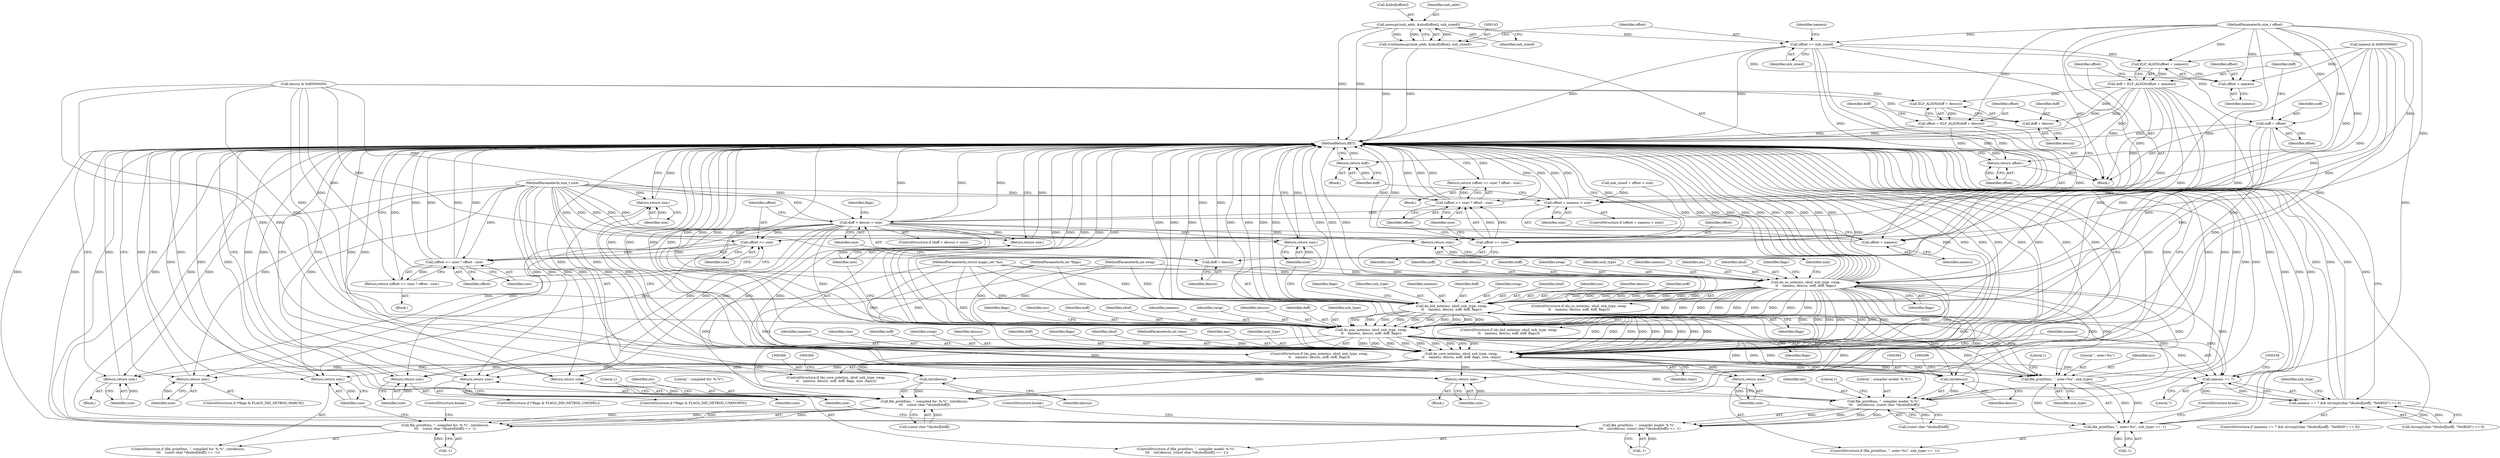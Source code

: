 digraph "1_file_65437cee25199dbd385fb35901bc0011e164276c@API" {
"1000144" [label="(Call,memcpy(xnh_addr, &nbuf[offset], xnh_sizeof))"];
"1000142" [label="(Call,(void)memcpy(xnh_addr, &nbuf[offset], xnh_sizeof))"];
"1000151" [label="(Call,offset += xnh_sizeof)"];
"1000171" [label="(Call,offset >= size)"];
"1000170" [label="(Call,(offset >= size) ? offset : size)"];
"1000169" [label="(Return,return (offset >= size) ? offset : size;)"];
"1000206" [label="(Call,noff = offset)"];
"1000253" [label="(Call,do_os_note(ms, nbuf, xnh_type, swap,\n\t\t    namesz, descsz, noff, doff, flags))"];
"1000274" [label="(Call,do_bid_note(ms, nbuf, xnh_type, swap,\n\t\t    namesz, descsz, noff, doff, flags))"];
"1000295" [label="(Call,do_pax_note(ms, nbuf, xnh_type, swap,\n\t\t    namesz, descsz, noff, doff, flags))"];
"1000316" [label="(Call,do_core_note(ms, nbuf, xnh_type, swap,\n\t\t    namesz, descsz, noff, doff, flags, size, clazz))"];
"1000328" [label="(Return,return size;)"];
"1000332" [label="(Call,namesz == 7)"];
"1000331" [label="(Call,namesz == 7 && strcmp((char *)&nbuf[noff], \"NetBSD\") == 0)"];
"1000350" [label="(Return,return size;)"];
"1000358" [label="(Return,return size;)"];
"1000362" [label="(Call,file_printf(ms, \", compiled for: %.*s\", (int)descsz,\n\t\t\t    (const char *)&nbuf[doff]))"];
"1000361" [label="(Call,file_printf(ms, \", compiled for: %.*s\", (int)descsz,\n\t\t\t    (const char *)&nbuf[doff]) == -1)"];
"1000365" [label="(Call,(int)descsz)"];
"1000376" [label="(Return,return size;)"];
"1000385" [label="(Return,return size;)"];
"1000389" [label="(Call,file_printf(ms, \", compiler model: %.*s\",\n \t\t\t    (int)descsz, (const char *)&nbuf[doff]))"];
"1000388" [label="(Call,file_printf(ms, \", compiler model: %.*s\",\n \t\t\t    (int)descsz, (const char *)&nbuf[doff]) == -1)"];
"1000392" [label="(Call,(int)descsz)"];
"1000403" [label="(Return,return size;)"];
"1000412" [label="(Return,return size;)"];
"1000416" [label="(Call,file_printf(ms, \", note=%u\", xnh_type))"];
"1000415" [label="(Call,file_printf(ms, \", note=%u\", xnh_type) == -1)"];
"1000422" [label="(Return,return size;)"];
"1000425" [label="(Return,return size;)"];
"1000211" [label="(Call,ELF_ALIGN(offset + namesz))"];
"1000209" [label="(Call,doff = ELF_ALIGN(offset + namesz))"];
"1000222" [label="(Return,return doff;)"];
"1000226" [label="(Call,ELF_ALIGN(doff + descsz))"];
"1000224" [label="(Call,offset = ELF_ALIGN(doff + descsz))"];
"1000239" [label="(Call,offset >= size)"];
"1000238" [label="(Call,(offset >= size) ? offset : size)"];
"1000237" [label="(Return,return (offset >= size) ? offset : size;)"];
"1000427" [label="(Return,return offset;)"];
"1000227" [label="(Call,doff + descsz)"];
"1000231" [label="(Call,doff + descsz > size)"];
"1000263" [label="(Return,return size;)"];
"1000284" [label="(Return,return size;)"];
"1000305" [label="(Return,return size;)"];
"1000232" [label="(Call,doff + descsz)"];
"1000212" [label="(Call,offset + namesz)"];
"1000216" [label="(Call,offset + namesz > size)"];
"1000217" [label="(Call,offset + namesz)"];
"1000219" [label="(Identifier,namesz)"];
"1000321" [label="(Identifier,namesz)"];
"1000221" [label="(Block,)"];
"1000248" [label="(Identifier,flags)"];
"1000242" [label="(Identifier,offset)"];
"1000168" [label="(Block,)"];
"1000218" [label="(Identifier,offset)"];
"1000214" [label="(Identifier,namesz)"];
"1000377" [label="(Identifier,size)"];
"1000112" [label="(MethodParameterIn,int *flags)"];
"1000107" [label="(MethodParameterIn,size_t offset)"];
"1000263" [label="(Return,return size;)"];
"1000304" [label="(Identifier,flags)"];
"1000262" [label="(Identifier,flags)"];
"1000217" [label="(Call,offset + namesz)"];
"1000380" [label="(ControlStructure,if (*flags & FLAGS_DID_NETBSD_CMODEL))"];
"1000192" [label="(Call,descsz & 0x80000000)"];
"1000290" [label="(Identifier,flags)"];
"1000424" [label="(ControlStructure,break;)"];
"1000374" [label="(Call,-1)"];
"1000169" [label="(Return,return (offset >= size) ? offset : size;)"];
"1000170" [label="(Call,(offset >= size) ? offset : size)"];
"1000277" [label="(Identifier,xnh_type)"];
"1000331" [label="(Call,namesz == 7 && strcmp((char *)&nbuf[noff], \"NetBSD\") == 0)"];
"1000311" [label="(Identifier,flags)"];
"1000428" [label="(Identifier,offset)"];
"1000351" [label="(Identifier,size)"];
"1000326" [label="(Identifier,size)"];
"1000238" [label="(Call,(offset >= size) ? offset : size)"];
"1000209" [label="(Call,doff = ELF_ALIGN(offset + namesz))"];
"1000323" [label="(Identifier,noff)"];
"1000407" [label="(ControlStructure,if (*flags & FLAGS_DID_NETBSD_UNKNOWN))"];
"1000296" [label="(Identifier,ms)"];
"1000429" [label="(MethodReturn,RET)"];
"1000132" [label="(Call,xnh_sizeof + offset > size)"];
"1000252" [label="(ControlStructure,if (do_os_note(ms, nbuf, xnh_type, swap,\n\t\t    namesz, descsz, noff, doff, flags)))"];
"1000415" [label="(Call,file_printf(ms, \", note=%u\", xnh_type) == -1)"];
"1000353" [label="(ControlStructure,if (*flags & FLAGS_DID_NETBSD_MARCH))"];
"1000260" [label="(Identifier,noff)"];
"1000234" [label="(Identifier,descsz)"];
"1000362" [label="(Call,file_printf(ms, \", compiled for: %.*s\", (int)descsz,\n\t\t\t    (const char *)&nbuf[doff]))"];
"1000414" [label="(ControlStructure,if (file_printf(ms, \", note=%u\", xnh_type) == -1))"];
"1000320" [label="(Identifier,swap)"];
"1000226" [label="(Call,ELF_ALIGN(doff + descsz))"];
"1000284" [label="(Return,return size;)"];
"1000315" [label="(ControlStructure,if (do_core_note(ms, nbuf, xnh_type, swap,\n\t\t    namesz, descsz, noff, doff, flags, size, clazz)))"];
"1000395" [label="(Call,(const char *)&nbuf[doff])"];
"1000177" [label="(Call,namesz & 0x80000000)"];
"1000212" [label="(Call,offset + namesz)"];
"1000322" [label="(Identifier,descsz)"];
"1000146" [label="(Call,&nbuf[offset])"];
"1000294" [label="(ControlStructure,if (do_pax_note(ms, nbuf, xnh_type, swap,\n\t\t    namesz, descsz, noff, doff, flags)))"];
"1000259" [label="(Identifier,descsz)"];
"1000208" [label="(Identifier,offset)"];
"1000412" [label="(Return,return size;)"];
"1000401" [label="(Call,-1)"];
"1000220" [label="(Identifier,size)"];
"1000330" [label="(ControlStructure,if (namesz == 7 && strcmp((char *)&nbuf[noff], \"NetBSD\") == 0))"];
"1000237" [label="(Return,return (offset >= size) ? offset : size;)"];
"1000261" [label="(Identifier,doff)"];
"1000155" [label="(Identifier,namesz)"];
"1000394" [label="(Identifier,descsz)"];
"1000240" [label="(Identifier,offset)"];
"1000171" [label="(Call,offset >= size)"];
"1000403" [label="(Return,return size;)"];
"1000172" [label="(Identifier,offset)"];
"1000279" [label="(Identifier,namesz)"];
"1000241" [label="(Identifier,size)"];
"1000332" [label="(Call,namesz == 7)"];
"1000282" [label="(Identifier,doff)"];
"1000207" [label="(Identifier,noff)"];
"1000348" [label="(Block,)"];
"1000405" [label="(ControlStructure,break;)"];
"1000361" [label="(Call,file_printf(ms, \", compiled for: %.*s\", (int)descsz,\n\t\t\t    (const char *)&nbuf[doff]) == -1)"];
"1000264" [label="(Identifier,size)"];
"1000114" [label="(Block,)"];
"1000257" [label="(Identifier,swap)"];
"1000256" [label="(Identifier,xnh_type)"];
"1000386" [label="(Identifier,size)"];
"1000224" [label="(Call,offset = ELF_ALIGN(doff + descsz))"];
"1000295" [label="(Call,do_pax_note(ms, nbuf, xnh_type, swap,\n\t\t    namesz, descsz, noff, doff, flags))"];
"1000425" [label="(Return,return size;)"];
"1000302" [label="(Identifier,noff)"];
"1000297" [label="(Identifier,nbuf)"];
"1000390" [label="(Identifier,ms)"];
"1000402" [label="(Literal,1)"];
"1000365" [label="(Call,(int)descsz)"];
"1000327" [label="(Identifier,clazz)"];
"1000391" [label="(Literal,\", compiler model: %.*s\")"];
"1000300" [label="(Identifier,namesz)"];
"1000359" [label="(Identifier,size)"];
"1000389" [label="(Call,file_printf(ms, \", compiler model: %.*s\",\n \t\t\t    (int)descsz, (const char *)&nbuf[doff]))"];
"1000110" [label="(MethodParameterIn,int swap)"];
"1000206" [label="(Call,noff = offset)"];
"1000210" [label="(Identifier,doff)"];
"1000426" [label="(Identifier,size)"];
"1000239" [label="(Call,offset >= size)"];
"1000278" [label="(Identifier,swap)"];
"1000142" [label="(Call,(void)memcpy(xnh_addr, &nbuf[offset], xnh_sizeof))"];
"1000299" [label="(Identifier,swap)"];
"1000416" [label="(Call,file_printf(ms, \", note=%u\", xnh_type))"];
"1000335" [label="(Call,strcmp((char *)&nbuf[noff], \"NetBSD\") == 0)"];
"1000329" [label="(Identifier,size)"];
"1000305" [label="(Return,return size;)"];
"1000345" [label="(Block,)"];
"1000258" [label="(Identifier,namesz)"];
"1000324" [label="(Identifier,doff)"];
"1000301" [label="(Identifier,descsz)"];
"1000153" [label="(Identifier,xnh_sizeof)"];
"1000150" [label="(Identifier,xnh_sizeof)"];
"1000151" [label="(Call,offset += xnh_sizeof)"];
"1000276" [label="(Identifier,nbuf)"];
"1000108" [label="(MethodParameterIn,size_t size)"];
"1000228" [label="(Identifier,doff)"];
"1000325" [label="(Identifier,flags)"];
"1000318" [label="(Identifier,nbuf)"];
"1000227" [label="(Call,doff + descsz)"];
"1000375" [label="(Literal,1)"];
"1000243" [label="(Identifier,size)"];
"1000404" [label="(Identifier,size)"];
"1000419" [label="(Identifier,xnh_type)"];
"1000273" [label="(ControlStructure,if (do_bid_note(ms, nbuf, xnh_type, swap,\n\t\t    namesz, descsz, noff, doff, flags)))"];
"1000422" [label="(Return,return size;)"];
"1000275" [label="(Identifier,ms)"];
"1000231" [label="(Call,doff + descsz > size)"];
"1000236" [label="(Block,)"];
"1000174" [label="(Identifier,offset)"];
"1000316" [label="(Call,do_core_note(ms, nbuf, xnh_type, swap,\n\t\t    namesz, descsz, noff, doff, flags, size, clazz))"];
"1000223" [label="(Identifier,doff)"];
"1000215" [label="(ControlStructure,if (offset + namesz > size))"];
"1000109" [label="(MethodParameterIn,int clazz)"];
"1000225" [label="(Identifier,offset)"];
"1000317" [label="(Identifier,ms)"];
"1000363" [label="(Identifier,ms)"];
"1000145" [label="(Identifier,xnh_addr)"];
"1000222" [label="(Return,return doff;)"];
"1000420" [label="(Call,-1)"];
"1000368" [label="(Call,(const char *)&nbuf[doff])"];
"1000280" [label="(Identifier,descsz)"];
"1000360" [label="(ControlStructure,if (file_printf(ms, \", compiled for: %.*s\", (int)descsz,\n\t\t\t    (const char *)&nbuf[doff]) == -1))"];
"1000235" [label="(Identifier,size)"];
"1000306" [label="(Identifier,size)"];
"1000211" [label="(Call,ELF_ALIGN(offset + namesz))"];
"1000175" [label="(Identifier,size)"];
"1000418" [label="(Literal,\", note=%u\")"];
"1000347" [label="(Identifier,xnh_type)"];
"1000387" [label="(ControlStructure,if (file_printf(ms, \", compiler model: %.*s\",\n \t\t\t    (int)descsz, (const char *)&nbuf[doff]) == -1))"];
"1000413" [label="(Identifier,size)"];
"1000144" [label="(Call,memcpy(xnh_addr, &nbuf[offset], xnh_sizeof))"];
"1000233" [label="(Identifier,doff)"];
"1000173" [label="(Identifier,size)"];
"1000105" [label="(MethodParameterIn,struct magic_set *ms)"];
"1000230" [label="(ControlStructure,if (doff + descsz > size))"];
"1000229" [label="(Identifier,descsz)"];
"1000213" [label="(Identifier,offset)"];
"1000385" [label="(Return,return size;)"];
"1000285" [label="(Identifier,size)"];
"1000367" [label="(Identifier,descsz)"];
"1000232" [label="(Call,doff + descsz)"];
"1000254" [label="(Identifier,ms)"];
"1000216" [label="(Call,offset + namesz > size)"];
"1000253" [label="(Call,do_os_note(ms, nbuf, xnh_type, swap,\n\t\t    namesz, descsz, noff, doff, flags))"];
"1000417" [label="(Identifier,ms)"];
"1000303" [label="(Identifier,doff)"];
"1000283" [label="(Identifier,flags)"];
"1000334" [label="(Literal,7)"];
"1000255" [label="(Identifier,nbuf)"];
"1000376" [label="(Return,return size;)"];
"1000333" [label="(Identifier,namesz)"];
"1000269" [label="(Identifier,flags)"];
"1000350" [label="(Return,return size;)"];
"1000274" [label="(Call,do_bid_note(ms, nbuf, xnh_type, swap,\n\t\t    namesz, descsz, noff, doff, flags))"];
"1000427" [label="(Return,return offset;)"];
"1000378" [label="(ControlStructure,break;)"];
"1000358" [label="(Return,return size;)"];
"1000423" [label="(Identifier,size)"];
"1000298" [label="(Identifier,xnh_type)"];
"1000281" [label="(Identifier,noff)"];
"1000392" [label="(Call,(int)descsz)"];
"1000421" [label="(Literal,1)"];
"1000152" [label="(Identifier,offset)"];
"1000328" [label="(Return,return size;)"];
"1000388" [label="(Call,file_printf(ms, \", compiler model: %.*s\",\n \t\t\t    (int)descsz, (const char *)&nbuf[doff]) == -1)"];
"1000364" [label="(Literal,\", compiled for: %.*s\")"];
"1000319" [label="(Identifier,xnh_type)"];
"1000144" -> "1000142"  [label="AST: "];
"1000144" -> "1000150"  [label="CFG: "];
"1000145" -> "1000144"  [label="AST: "];
"1000146" -> "1000144"  [label="AST: "];
"1000150" -> "1000144"  [label="AST: "];
"1000142" -> "1000144"  [label="CFG: "];
"1000144" -> "1000429"  [label="DDG: "];
"1000144" -> "1000429"  [label="DDG: "];
"1000144" -> "1000142"  [label="DDG: "];
"1000144" -> "1000142"  [label="DDG: "];
"1000144" -> "1000142"  [label="DDG: "];
"1000144" -> "1000151"  [label="DDG: "];
"1000142" -> "1000114"  [label="AST: "];
"1000143" -> "1000142"  [label="AST: "];
"1000152" -> "1000142"  [label="CFG: "];
"1000142" -> "1000429"  [label="DDG: "];
"1000142" -> "1000429"  [label="DDG: "];
"1000151" -> "1000114"  [label="AST: "];
"1000151" -> "1000153"  [label="CFG: "];
"1000152" -> "1000151"  [label="AST: "];
"1000153" -> "1000151"  [label="AST: "];
"1000155" -> "1000151"  [label="CFG: "];
"1000151" -> "1000429"  [label="DDG: "];
"1000151" -> "1000429"  [label="DDG: "];
"1000107" -> "1000151"  [label="DDG: "];
"1000151" -> "1000171"  [label="DDG: "];
"1000151" -> "1000206"  [label="DDG: "];
"1000151" -> "1000211"  [label="DDG: "];
"1000151" -> "1000212"  [label="DDG: "];
"1000151" -> "1000216"  [label="DDG: "];
"1000151" -> "1000217"  [label="DDG: "];
"1000171" -> "1000170"  [label="AST: "];
"1000171" -> "1000173"  [label="CFG: "];
"1000172" -> "1000171"  [label="AST: "];
"1000173" -> "1000171"  [label="AST: "];
"1000174" -> "1000171"  [label="CFG: "];
"1000175" -> "1000171"  [label="CFG: "];
"1000171" -> "1000170"  [label="DDG: "];
"1000171" -> "1000170"  [label="DDG: "];
"1000107" -> "1000171"  [label="DDG: "];
"1000132" -> "1000171"  [label="DDG: "];
"1000108" -> "1000171"  [label="DDG: "];
"1000170" -> "1000169"  [label="AST: "];
"1000170" -> "1000174"  [label="CFG: "];
"1000170" -> "1000175"  [label="CFG: "];
"1000174" -> "1000170"  [label="AST: "];
"1000175" -> "1000170"  [label="AST: "];
"1000169" -> "1000170"  [label="CFG: "];
"1000170" -> "1000429"  [label="DDG: "];
"1000170" -> "1000429"  [label="DDG: "];
"1000170" -> "1000429"  [label="DDG: "];
"1000170" -> "1000429"  [label="DDG: "];
"1000170" -> "1000169"  [label="DDG: "];
"1000107" -> "1000170"  [label="DDG: "];
"1000108" -> "1000170"  [label="DDG: "];
"1000169" -> "1000168"  [label="AST: "];
"1000429" -> "1000169"  [label="CFG: "];
"1000169" -> "1000429"  [label="DDG: "];
"1000206" -> "1000114"  [label="AST: "];
"1000206" -> "1000208"  [label="CFG: "];
"1000207" -> "1000206"  [label="AST: "];
"1000208" -> "1000206"  [label="AST: "];
"1000210" -> "1000206"  [label="CFG: "];
"1000206" -> "1000429"  [label="DDG: "];
"1000107" -> "1000206"  [label="DDG: "];
"1000206" -> "1000253"  [label="DDG: "];
"1000206" -> "1000274"  [label="DDG: "];
"1000206" -> "1000295"  [label="DDG: "];
"1000206" -> "1000316"  [label="DDG: "];
"1000253" -> "1000252"  [label="AST: "];
"1000253" -> "1000262"  [label="CFG: "];
"1000254" -> "1000253"  [label="AST: "];
"1000255" -> "1000253"  [label="AST: "];
"1000256" -> "1000253"  [label="AST: "];
"1000257" -> "1000253"  [label="AST: "];
"1000258" -> "1000253"  [label="AST: "];
"1000259" -> "1000253"  [label="AST: "];
"1000260" -> "1000253"  [label="AST: "];
"1000261" -> "1000253"  [label="AST: "];
"1000262" -> "1000253"  [label="AST: "];
"1000264" -> "1000253"  [label="CFG: "];
"1000269" -> "1000253"  [label="CFG: "];
"1000253" -> "1000429"  [label="DDG: "];
"1000253" -> "1000429"  [label="DDG: "];
"1000253" -> "1000429"  [label="DDG: "];
"1000253" -> "1000429"  [label="DDG: "];
"1000253" -> "1000429"  [label="DDG: "];
"1000253" -> "1000429"  [label="DDG: "];
"1000253" -> "1000429"  [label="DDG: "];
"1000253" -> "1000429"  [label="DDG: "];
"1000253" -> "1000429"  [label="DDG: "];
"1000253" -> "1000429"  [label="DDG: "];
"1000105" -> "1000253"  [label="DDG: "];
"1000110" -> "1000253"  [label="DDG: "];
"1000177" -> "1000253"  [label="DDG: "];
"1000192" -> "1000253"  [label="DDG: "];
"1000209" -> "1000253"  [label="DDG: "];
"1000112" -> "1000253"  [label="DDG: "];
"1000253" -> "1000274"  [label="DDG: "];
"1000253" -> "1000274"  [label="DDG: "];
"1000253" -> "1000274"  [label="DDG: "];
"1000253" -> "1000274"  [label="DDG: "];
"1000253" -> "1000274"  [label="DDG: "];
"1000253" -> "1000274"  [label="DDG: "];
"1000253" -> "1000274"  [label="DDG: "];
"1000253" -> "1000274"  [label="DDG: "];
"1000253" -> "1000274"  [label="DDG: "];
"1000253" -> "1000295"  [label="DDG: "];
"1000253" -> "1000295"  [label="DDG: "];
"1000253" -> "1000295"  [label="DDG: "];
"1000253" -> "1000295"  [label="DDG: "];
"1000253" -> "1000295"  [label="DDG: "];
"1000253" -> "1000295"  [label="DDG: "];
"1000253" -> "1000295"  [label="DDG: "];
"1000253" -> "1000295"  [label="DDG: "];
"1000253" -> "1000295"  [label="DDG: "];
"1000253" -> "1000316"  [label="DDG: "];
"1000253" -> "1000316"  [label="DDG: "];
"1000253" -> "1000316"  [label="DDG: "];
"1000253" -> "1000316"  [label="DDG: "];
"1000253" -> "1000316"  [label="DDG: "];
"1000253" -> "1000316"  [label="DDG: "];
"1000253" -> "1000316"  [label="DDG: "];
"1000253" -> "1000316"  [label="DDG: "];
"1000253" -> "1000316"  [label="DDG: "];
"1000253" -> "1000332"  [label="DDG: "];
"1000253" -> "1000362"  [label="DDG: "];
"1000253" -> "1000365"  [label="DDG: "];
"1000253" -> "1000389"  [label="DDG: "];
"1000253" -> "1000392"  [label="DDG: "];
"1000253" -> "1000416"  [label="DDG: "];
"1000253" -> "1000416"  [label="DDG: "];
"1000274" -> "1000273"  [label="AST: "];
"1000274" -> "1000283"  [label="CFG: "];
"1000275" -> "1000274"  [label="AST: "];
"1000276" -> "1000274"  [label="AST: "];
"1000277" -> "1000274"  [label="AST: "];
"1000278" -> "1000274"  [label="AST: "];
"1000279" -> "1000274"  [label="AST: "];
"1000280" -> "1000274"  [label="AST: "];
"1000281" -> "1000274"  [label="AST: "];
"1000282" -> "1000274"  [label="AST: "];
"1000283" -> "1000274"  [label="AST: "];
"1000285" -> "1000274"  [label="CFG: "];
"1000290" -> "1000274"  [label="CFG: "];
"1000274" -> "1000429"  [label="DDG: "];
"1000274" -> "1000429"  [label="DDG: "];
"1000274" -> "1000429"  [label="DDG: "];
"1000274" -> "1000429"  [label="DDG: "];
"1000274" -> "1000429"  [label="DDG: "];
"1000274" -> "1000429"  [label="DDG: "];
"1000274" -> "1000429"  [label="DDG: "];
"1000274" -> "1000429"  [label="DDG: "];
"1000274" -> "1000429"  [label="DDG: "];
"1000274" -> "1000429"  [label="DDG: "];
"1000105" -> "1000274"  [label="DDG: "];
"1000110" -> "1000274"  [label="DDG: "];
"1000177" -> "1000274"  [label="DDG: "];
"1000192" -> "1000274"  [label="DDG: "];
"1000209" -> "1000274"  [label="DDG: "];
"1000112" -> "1000274"  [label="DDG: "];
"1000274" -> "1000295"  [label="DDG: "];
"1000274" -> "1000295"  [label="DDG: "];
"1000274" -> "1000295"  [label="DDG: "];
"1000274" -> "1000295"  [label="DDG: "];
"1000274" -> "1000295"  [label="DDG: "];
"1000274" -> "1000295"  [label="DDG: "];
"1000274" -> "1000295"  [label="DDG: "];
"1000274" -> "1000295"  [label="DDG: "];
"1000274" -> "1000295"  [label="DDG: "];
"1000274" -> "1000316"  [label="DDG: "];
"1000274" -> "1000316"  [label="DDG: "];
"1000274" -> "1000316"  [label="DDG: "];
"1000274" -> "1000316"  [label="DDG: "];
"1000274" -> "1000316"  [label="DDG: "];
"1000274" -> "1000316"  [label="DDG: "];
"1000274" -> "1000316"  [label="DDG: "];
"1000274" -> "1000316"  [label="DDG: "];
"1000274" -> "1000316"  [label="DDG: "];
"1000274" -> "1000332"  [label="DDG: "];
"1000274" -> "1000362"  [label="DDG: "];
"1000274" -> "1000365"  [label="DDG: "];
"1000274" -> "1000389"  [label="DDG: "];
"1000274" -> "1000392"  [label="DDG: "];
"1000274" -> "1000416"  [label="DDG: "];
"1000274" -> "1000416"  [label="DDG: "];
"1000295" -> "1000294"  [label="AST: "];
"1000295" -> "1000304"  [label="CFG: "];
"1000296" -> "1000295"  [label="AST: "];
"1000297" -> "1000295"  [label="AST: "];
"1000298" -> "1000295"  [label="AST: "];
"1000299" -> "1000295"  [label="AST: "];
"1000300" -> "1000295"  [label="AST: "];
"1000301" -> "1000295"  [label="AST: "];
"1000302" -> "1000295"  [label="AST: "];
"1000303" -> "1000295"  [label="AST: "];
"1000304" -> "1000295"  [label="AST: "];
"1000306" -> "1000295"  [label="CFG: "];
"1000311" -> "1000295"  [label="CFG: "];
"1000295" -> "1000429"  [label="DDG: "];
"1000295" -> "1000429"  [label="DDG: "];
"1000295" -> "1000429"  [label="DDG: "];
"1000295" -> "1000429"  [label="DDG: "];
"1000295" -> "1000429"  [label="DDG: "];
"1000295" -> "1000429"  [label="DDG: "];
"1000295" -> "1000429"  [label="DDG: "];
"1000295" -> "1000429"  [label="DDG: "];
"1000295" -> "1000429"  [label="DDG: "];
"1000295" -> "1000429"  [label="DDG: "];
"1000105" -> "1000295"  [label="DDG: "];
"1000110" -> "1000295"  [label="DDG: "];
"1000177" -> "1000295"  [label="DDG: "];
"1000192" -> "1000295"  [label="DDG: "];
"1000209" -> "1000295"  [label="DDG: "];
"1000112" -> "1000295"  [label="DDG: "];
"1000295" -> "1000316"  [label="DDG: "];
"1000295" -> "1000316"  [label="DDG: "];
"1000295" -> "1000316"  [label="DDG: "];
"1000295" -> "1000316"  [label="DDG: "];
"1000295" -> "1000316"  [label="DDG: "];
"1000295" -> "1000316"  [label="DDG: "];
"1000295" -> "1000316"  [label="DDG: "];
"1000295" -> "1000316"  [label="DDG: "];
"1000295" -> "1000316"  [label="DDG: "];
"1000295" -> "1000332"  [label="DDG: "];
"1000295" -> "1000362"  [label="DDG: "];
"1000295" -> "1000365"  [label="DDG: "];
"1000295" -> "1000389"  [label="DDG: "];
"1000295" -> "1000392"  [label="DDG: "];
"1000295" -> "1000416"  [label="DDG: "];
"1000295" -> "1000416"  [label="DDG: "];
"1000316" -> "1000315"  [label="AST: "];
"1000316" -> "1000327"  [label="CFG: "];
"1000317" -> "1000316"  [label="AST: "];
"1000318" -> "1000316"  [label="AST: "];
"1000319" -> "1000316"  [label="AST: "];
"1000320" -> "1000316"  [label="AST: "];
"1000321" -> "1000316"  [label="AST: "];
"1000322" -> "1000316"  [label="AST: "];
"1000323" -> "1000316"  [label="AST: "];
"1000324" -> "1000316"  [label="AST: "];
"1000325" -> "1000316"  [label="AST: "];
"1000326" -> "1000316"  [label="AST: "];
"1000327" -> "1000316"  [label="AST: "];
"1000329" -> "1000316"  [label="CFG: "];
"1000333" -> "1000316"  [label="CFG: "];
"1000316" -> "1000429"  [label="DDG: "];
"1000316" -> "1000429"  [label="DDG: "];
"1000316" -> "1000429"  [label="DDG: "];
"1000316" -> "1000429"  [label="DDG: "];
"1000316" -> "1000429"  [label="DDG: "];
"1000316" -> "1000429"  [label="DDG: "];
"1000316" -> "1000429"  [label="DDG: "];
"1000316" -> "1000429"  [label="DDG: "];
"1000316" -> "1000429"  [label="DDG: "];
"1000316" -> "1000429"  [label="DDG: "];
"1000316" -> "1000429"  [label="DDG: "];
"1000316" -> "1000429"  [label="DDG: "];
"1000105" -> "1000316"  [label="DDG: "];
"1000110" -> "1000316"  [label="DDG: "];
"1000177" -> "1000316"  [label="DDG: "];
"1000192" -> "1000316"  [label="DDG: "];
"1000209" -> "1000316"  [label="DDG: "];
"1000112" -> "1000316"  [label="DDG: "];
"1000231" -> "1000316"  [label="DDG: "];
"1000108" -> "1000316"  [label="DDG: "];
"1000109" -> "1000316"  [label="DDG: "];
"1000316" -> "1000328"  [label="DDG: "];
"1000316" -> "1000332"  [label="DDG: "];
"1000316" -> "1000350"  [label="DDG: "];
"1000316" -> "1000358"  [label="DDG: "];
"1000316" -> "1000362"  [label="DDG: "];
"1000316" -> "1000365"  [label="DDG: "];
"1000316" -> "1000376"  [label="DDG: "];
"1000316" -> "1000385"  [label="DDG: "];
"1000316" -> "1000389"  [label="DDG: "];
"1000316" -> "1000392"  [label="DDG: "];
"1000316" -> "1000403"  [label="DDG: "];
"1000316" -> "1000412"  [label="DDG: "];
"1000316" -> "1000416"  [label="DDG: "];
"1000316" -> "1000416"  [label="DDG: "];
"1000316" -> "1000422"  [label="DDG: "];
"1000316" -> "1000425"  [label="DDG: "];
"1000328" -> "1000315"  [label="AST: "];
"1000328" -> "1000329"  [label="CFG: "];
"1000329" -> "1000328"  [label="AST: "];
"1000429" -> "1000328"  [label="CFG: "];
"1000328" -> "1000429"  [label="DDG: "];
"1000329" -> "1000328"  [label="DDG: "];
"1000108" -> "1000328"  [label="DDG: "];
"1000332" -> "1000331"  [label="AST: "];
"1000332" -> "1000334"  [label="CFG: "];
"1000333" -> "1000332"  [label="AST: "];
"1000334" -> "1000332"  [label="AST: "];
"1000338" -> "1000332"  [label="CFG: "];
"1000331" -> "1000332"  [label="CFG: "];
"1000332" -> "1000429"  [label="DDG: "];
"1000332" -> "1000331"  [label="DDG: "];
"1000332" -> "1000331"  [label="DDG: "];
"1000177" -> "1000332"  [label="DDG: "];
"1000331" -> "1000330"  [label="AST: "];
"1000331" -> "1000335"  [label="CFG: "];
"1000335" -> "1000331"  [label="AST: "];
"1000347" -> "1000331"  [label="CFG: "];
"1000428" -> "1000331"  [label="CFG: "];
"1000331" -> "1000429"  [label="DDG: "];
"1000331" -> "1000429"  [label="DDG: "];
"1000331" -> "1000429"  [label="DDG: "];
"1000335" -> "1000331"  [label="DDG: "];
"1000335" -> "1000331"  [label="DDG: "];
"1000350" -> "1000348"  [label="AST: "];
"1000350" -> "1000351"  [label="CFG: "];
"1000351" -> "1000350"  [label="AST: "];
"1000429" -> "1000350"  [label="CFG: "];
"1000350" -> "1000429"  [label="DDG: "];
"1000351" -> "1000350"  [label="DDG: "];
"1000231" -> "1000350"  [label="DDG: "];
"1000108" -> "1000350"  [label="DDG: "];
"1000358" -> "1000353"  [label="AST: "];
"1000358" -> "1000359"  [label="CFG: "];
"1000359" -> "1000358"  [label="AST: "];
"1000429" -> "1000358"  [label="CFG: "];
"1000358" -> "1000429"  [label="DDG: "];
"1000359" -> "1000358"  [label="DDG: "];
"1000231" -> "1000358"  [label="DDG: "];
"1000108" -> "1000358"  [label="DDG: "];
"1000362" -> "1000361"  [label="AST: "];
"1000362" -> "1000368"  [label="CFG: "];
"1000363" -> "1000362"  [label="AST: "];
"1000364" -> "1000362"  [label="AST: "];
"1000365" -> "1000362"  [label="AST: "];
"1000368" -> "1000362"  [label="AST: "];
"1000375" -> "1000362"  [label="CFG: "];
"1000362" -> "1000429"  [label="DDG: "];
"1000362" -> "1000429"  [label="DDG: "];
"1000362" -> "1000429"  [label="DDG: "];
"1000362" -> "1000361"  [label="DDG: "];
"1000362" -> "1000361"  [label="DDG: "];
"1000362" -> "1000361"  [label="DDG: "];
"1000362" -> "1000361"  [label="DDG: "];
"1000105" -> "1000362"  [label="DDG: "];
"1000365" -> "1000362"  [label="DDG: "];
"1000368" -> "1000362"  [label="DDG: "];
"1000361" -> "1000360"  [label="AST: "];
"1000361" -> "1000374"  [label="CFG: "];
"1000374" -> "1000361"  [label="AST: "];
"1000377" -> "1000361"  [label="CFG: "];
"1000378" -> "1000361"  [label="CFG: "];
"1000361" -> "1000429"  [label="DDG: "];
"1000361" -> "1000429"  [label="DDG: "];
"1000361" -> "1000429"  [label="DDG: "];
"1000374" -> "1000361"  [label="DDG: "];
"1000365" -> "1000367"  [label="CFG: "];
"1000366" -> "1000365"  [label="AST: "];
"1000367" -> "1000365"  [label="AST: "];
"1000369" -> "1000365"  [label="CFG: "];
"1000365" -> "1000429"  [label="DDG: "];
"1000192" -> "1000365"  [label="DDG: "];
"1000376" -> "1000360"  [label="AST: "];
"1000376" -> "1000377"  [label="CFG: "];
"1000377" -> "1000376"  [label="AST: "];
"1000429" -> "1000376"  [label="CFG: "];
"1000376" -> "1000429"  [label="DDG: "];
"1000377" -> "1000376"  [label="DDG: "];
"1000231" -> "1000376"  [label="DDG: "];
"1000108" -> "1000376"  [label="DDG: "];
"1000385" -> "1000380"  [label="AST: "];
"1000385" -> "1000386"  [label="CFG: "];
"1000386" -> "1000385"  [label="AST: "];
"1000429" -> "1000385"  [label="CFG: "];
"1000385" -> "1000429"  [label="DDG: "];
"1000386" -> "1000385"  [label="DDG: "];
"1000231" -> "1000385"  [label="DDG: "];
"1000108" -> "1000385"  [label="DDG: "];
"1000389" -> "1000388"  [label="AST: "];
"1000389" -> "1000395"  [label="CFG: "];
"1000390" -> "1000389"  [label="AST: "];
"1000391" -> "1000389"  [label="AST: "];
"1000392" -> "1000389"  [label="AST: "];
"1000395" -> "1000389"  [label="AST: "];
"1000402" -> "1000389"  [label="CFG: "];
"1000389" -> "1000429"  [label="DDG: "];
"1000389" -> "1000429"  [label="DDG: "];
"1000389" -> "1000429"  [label="DDG: "];
"1000389" -> "1000388"  [label="DDG: "];
"1000389" -> "1000388"  [label="DDG: "];
"1000389" -> "1000388"  [label="DDG: "];
"1000389" -> "1000388"  [label="DDG: "];
"1000105" -> "1000389"  [label="DDG: "];
"1000392" -> "1000389"  [label="DDG: "];
"1000395" -> "1000389"  [label="DDG: "];
"1000388" -> "1000387"  [label="AST: "];
"1000388" -> "1000401"  [label="CFG: "];
"1000401" -> "1000388"  [label="AST: "];
"1000404" -> "1000388"  [label="CFG: "];
"1000405" -> "1000388"  [label="CFG: "];
"1000388" -> "1000429"  [label="DDG: "];
"1000388" -> "1000429"  [label="DDG: "];
"1000388" -> "1000429"  [label="DDG: "];
"1000401" -> "1000388"  [label="DDG: "];
"1000392" -> "1000394"  [label="CFG: "];
"1000393" -> "1000392"  [label="AST: "];
"1000394" -> "1000392"  [label="AST: "];
"1000396" -> "1000392"  [label="CFG: "];
"1000392" -> "1000429"  [label="DDG: "];
"1000192" -> "1000392"  [label="DDG: "];
"1000403" -> "1000387"  [label="AST: "];
"1000403" -> "1000404"  [label="CFG: "];
"1000404" -> "1000403"  [label="AST: "];
"1000429" -> "1000403"  [label="CFG: "];
"1000403" -> "1000429"  [label="DDG: "];
"1000404" -> "1000403"  [label="DDG: "];
"1000231" -> "1000403"  [label="DDG: "];
"1000108" -> "1000403"  [label="DDG: "];
"1000412" -> "1000407"  [label="AST: "];
"1000412" -> "1000413"  [label="CFG: "];
"1000413" -> "1000412"  [label="AST: "];
"1000429" -> "1000412"  [label="CFG: "];
"1000412" -> "1000429"  [label="DDG: "];
"1000413" -> "1000412"  [label="DDG: "];
"1000231" -> "1000412"  [label="DDG: "];
"1000108" -> "1000412"  [label="DDG: "];
"1000416" -> "1000415"  [label="AST: "];
"1000416" -> "1000419"  [label="CFG: "];
"1000417" -> "1000416"  [label="AST: "];
"1000418" -> "1000416"  [label="AST: "];
"1000419" -> "1000416"  [label="AST: "];
"1000421" -> "1000416"  [label="CFG: "];
"1000416" -> "1000429"  [label="DDG: "];
"1000416" -> "1000429"  [label="DDG: "];
"1000416" -> "1000415"  [label="DDG: "];
"1000416" -> "1000415"  [label="DDG: "];
"1000416" -> "1000415"  [label="DDG: "];
"1000105" -> "1000416"  [label="DDG: "];
"1000415" -> "1000414"  [label="AST: "];
"1000415" -> "1000420"  [label="CFG: "];
"1000420" -> "1000415"  [label="AST: "];
"1000423" -> "1000415"  [label="CFG: "];
"1000424" -> "1000415"  [label="CFG: "];
"1000415" -> "1000429"  [label="DDG: "];
"1000415" -> "1000429"  [label="DDG: "];
"1000415" -> "1000429"  [label="DDG: "];
"1000420" -> "1000415"  [label="DDG: "];
"1000422" -> "1000414"  [label="AST: "];
"1000422" -> "1000423"  [label="CFG: "];
"1000423" -> "1000422"  [label="AST: "];
"1000429" -> "1000422"  [label="CFG: "];
"1000422" -> "1000429"  [label="DDG: "];
"1000423" -> "1000422"  [label="DDG: "];
"1000231" -> "1000422"  [label="DDG: "];
"1000108" -> "1000422"  [label="DDG: "];
"1000425" -> "1000345"  [label="AST: "];
"1000425" -> "1000426"  [label="CFG: "];
"1000426" -> "1000425"  [label="AST: "];
"1000429" -> "1000425"  [label="CFG: "];
"1000425" -> "1000429"  [label="DDG: "];
"1000426" -> "1000425"  [label="DDG: "];
"1000231" -> "1000425"  [label="DDG: "];
"1000108" -> "1000425"  [label="DDG: "];
"1000211" -> "1000209"  [label="AST: "];
"1000211" -> "1000212"  [label="CFG: "];
"1000212" -> "1000211"  [label="AST: "];
"1000209" -> "1000211"  [label="CFG: "];
"1000211" -> "1000209"  [label="DDG: "];
"1000107" -> "1000211"  [label="DDG: "];
"1000177" -> "1000211"  [label="DDG: "];
"1000209" -> "1000114"  [label="AST: "];
"1000210" -> "1000209"  [label="AST: "];
"1000218" -> "1000209"  [label="CFG: "];
"1000209" -> "1000429"  [label="DDG: "];
"1000209" -> "1000429"  [label="DDG: "];
"1000209" -> "1000222"  [label="DDG: "];
"1000209" -> "1000226"  [label="DDG: "];
"1000209" -> "1000227"  [label="DDG: "];
"1000209" -> "1000231"  [label="DDG: "];
"1000209" -> "1000232"  [label="DDG: "];
"1000222" -> "1000221"  [label="AST: "];
"1000222" -> "1000223"  [label="CFG: "];
"1000223" -> "1000222"  [label="AST: "];
"1000429" -> "1000222"  [label="CFG: "];
"1000222" -> "1000429"  [label="DDG: "];
"1000223" -> "1000222"  [label="DDG: "];
"1000226" -> "1000224"  [label="AST: "];
"1000226" -> "1000227"  [label="CFG: "];
"1000227" -> "1000226"  [label="AST: "];
"1000224" -> "1000226"  [label="CFG: "];
"1000226" -> "1000224"  [label="DDG: "];
"1000192" -> "1000226"  [label="DDG: "];
"1000224" -> "1000114"  [label="AST: "];
"1000225" -> "1000224"  [label="AST: "];
"1000233" -> "1000224"  [label="CFG: "];
"1000224" -> "1000429"  [label="DDG: "];
"1000224" -> "1000429"  [label="DDG: "];
"1000107" -> "1000224"  [label="DDG: "];
"1000224" -> "1000239"  [label="DDG: "];
"1000224" -> "1000427"  [label="DDG: "];
"1000239" -> "1000238"  [label="AST: "];
"1000239" -> "1000241"  [label="CFG: "];
"1000240" -> "1000239"  [label="AST: "];
"1000241" -> "1000239"  [label="AST: "];
"1000242" -> "1000239"  [label="CFG: "];
"1000243" -> "1000239"  [label="CFG: "];
"1000239" -> "1000238"  [label="DDG: "];
"1000239" -> "1000238"  [label="DDG: "];
"1000107" -> "1000239"  [label="DDG: "];
"1000231" -> "1000239"  [label="DDG: "];
"1000108" -> "1000239"  [label="DDG: "];
"1000238" -> "1000237"  [label="AST: "];
"1000238" -> "1000242"  [label="CFG: "];
"1000238" -> "1000243"  [label="CFG: "];
"1000242" -> "1000238"  [label="AST: "];
"1000243" -> "1000238"  [label="AST: "];
"1000237" -> "1000238"  [label="CFG: "];
"1000238" -> "1000429"  [label="DDG: "];
"1000238" -> "1000429"  [label="DDG: "];
"1000238" -> "1000429"  [label="DDG: "];
"1000238" -> "1000429"  [label="DDG: "];
"1000238" -> "1000237"  [label="DDG: "];
"1000107" -> "1000238"  [label="DDG: "];
"1000108" -> "1000238"  [label="DDG: "];
"1000237" -> "1000236"  [label="AST: "];
"1000429" -> "1000237"  [label="CFG: "];
"1000237" -> "1000429"  [label="DDG: "];
"1000427" -> "1000114"  [label="AST: "];
"1000427" -> "1000428"  [label="CFG: "];
"1000428" -> "1000427"  [label="AST: "];
"1000429" -> "1000427"  [label="CFG: "];
"1000427" -> "1000429"  [label="DDG: "];
"1000428" -> "1000427"  [label="DDG: "];
"1000107" -> "1000427"  [label="DDG: "];
"1000227" -> "1000229"  [label="CFG: "];
"1000228" -> "1000227"  [label="AST: "];
"1000229" -> "1000227"  [label="AST: "];
"1000192" -> "1000227"  [label="DDG: "];
"1000231" -> "1000230"  [label="AST: "];
"1000231" -> "1000235"  [label="CFG: "];
"1000232" -> "1000231"  [label="AST: "];
"1000235" -> "1000231"  [label="AST: "];
"1000240" -> "1000231"  [label="CFG: "];
"1000248" -> "1000231"  [label="CFG: "];
"1000231" -> "1000429"  [label="DDG: "];
"1000231" -> "1000429"  [label="DDG: "];
"1000231" -> "1000429"  [label="DDG: "];
"1000192" -> "1000231"  [label="DDG: "];
"1000216" -> "1000231"  [label="DDG: "];
"1000108" -> "1000231"  [label="DDG: "];
"1000231" -> "1000263"  [label="DDG: "];
"1000231" -> "1000284"  [label="DDG: "];
"1000231" -> "1000305"  [label="DDG: "];
"1000263" -> "1000252"  [label="AST: "];
"1000263" -> "1000264"  [label="CFG: "];
"1000264" -> "1000263"  [label="AST: "];
"1000429" -> "1000263"  [label="CFG: "];
"1000263" -> "1000429"  [label="DDG: "];
"1000264" -> "1000263"  [label="DDG: "];
"1000108" -> "1000263"  [label="DDG: "];
"1000284" -> "1000273"  [label="AST: "];
"1000284" -> "1000285"  [label="CFG: "];
"1000285" -> "1000284"  [label="AST: "];
"1000429" -> "1000284"  [label="CFG: "];
"1000284" -> "1000429"  [label="DDG: "];
"1000285" -> "1000284"  [label="DDG: "];
"1000108" -> "1000284"  [label="DDG: "];
"1000305" -> "1000294"  [label="AST: "];
"1000305" -> "1000306"  [label="CFG: "];
"1000306" -> "1000305"  [label="AST: "];
"1000429" -> "1000305"  [label="CFG: "];
"1000305" -> "1000429"  [label="DDG: "];
"1000306" -> "1000305"  [label="DDG: "];
"1000108" -> "1000305"  [label="DDG: "];
"1000232" -> "1000234"  [label="CFG: "];
"1000233" -> "1000232"  [label="AST: "];
"1000234" -> "1000232"  [label="AST: "];
"1000235" -> "1000232"  [label="CFG: "];
"1000232" -> "1000429"  [label="DDG: "];
"1000232" -> "1000429"  [label="DDG: "];
"1000192" -> "1000232"  [label="DDG: "];
"1000212" -> "1000214"  [label="CFG: "];
"1000213" -> "1000212"  [label="AST: "];
"1000214" -> "1000212"  [label="AST: "];
"1000107" -> "1000212"  [label="DDG: "];
"1000177" -> "1000212"  [label="DDG: "];
"1000216" -> "1000215"  [label="AST: "];
"1000216" -> "1000220"  [label="CFG: "];
"1000217" -> "1000216"  [label="AST: "];
"1000220" -> "1000216"  [label="AST: "];
"1000223" -> "1000216"  [label="CFG: "];
"1000225" -> "1000216"  [label="CFG: "];
"1000216" -> "1000429"  [label="DDG: "];
"1000216" -> "1000429"  [label="DDG: "];
"1000216" -> "1000429"  [label="DDG: "];
"1000107" -> "1000216"  [label="DDG: "];
"1000177" -> "1000216"  [label="DDG: "];
"1000132" -> "1000216"  [label="DDG: "];
"1000108" -> "1000216"  [label="DDG: "];
"1000217" -> "1000219"  [label="CFG: "];
"1000218" -> "1000217"  [label="AST: "];
"1000219" -> "1000217"  [label="AST: "];
"1000220" -> "1000217"  [label="CFG: "];
"1000217" -> "1000429"  [label="DDG: "];
"1000217" -> "1000429"  [label="DDG: "];
"1000107" -> "1000217"  [label="DDG: "];
"1000177" -> "1000217"  [label="DDG: "];
}
